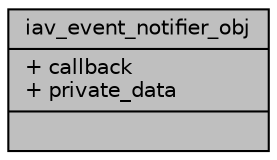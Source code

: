 digraph "iav_event_notifier_obj"
{
 // INTERACTIVE_SVG=YES
 // LATEX_PDF_SIZE
  bgcolor="transparent";
  edge [fontname="Helvetica",fontsize="10",labelfontname="Helvetica",labelfontsize="10"];
  node [fontname="Helvetica",fontsize="10",shape=record];
  Node1 [label="{iav_event_notifier_obj\n|+ callback\l+ private_data\l|}",height=0.2,width=0.4,color="black", fillcolor="grey75", style="filled", fontcolor="black",tooltip=" "];
}
